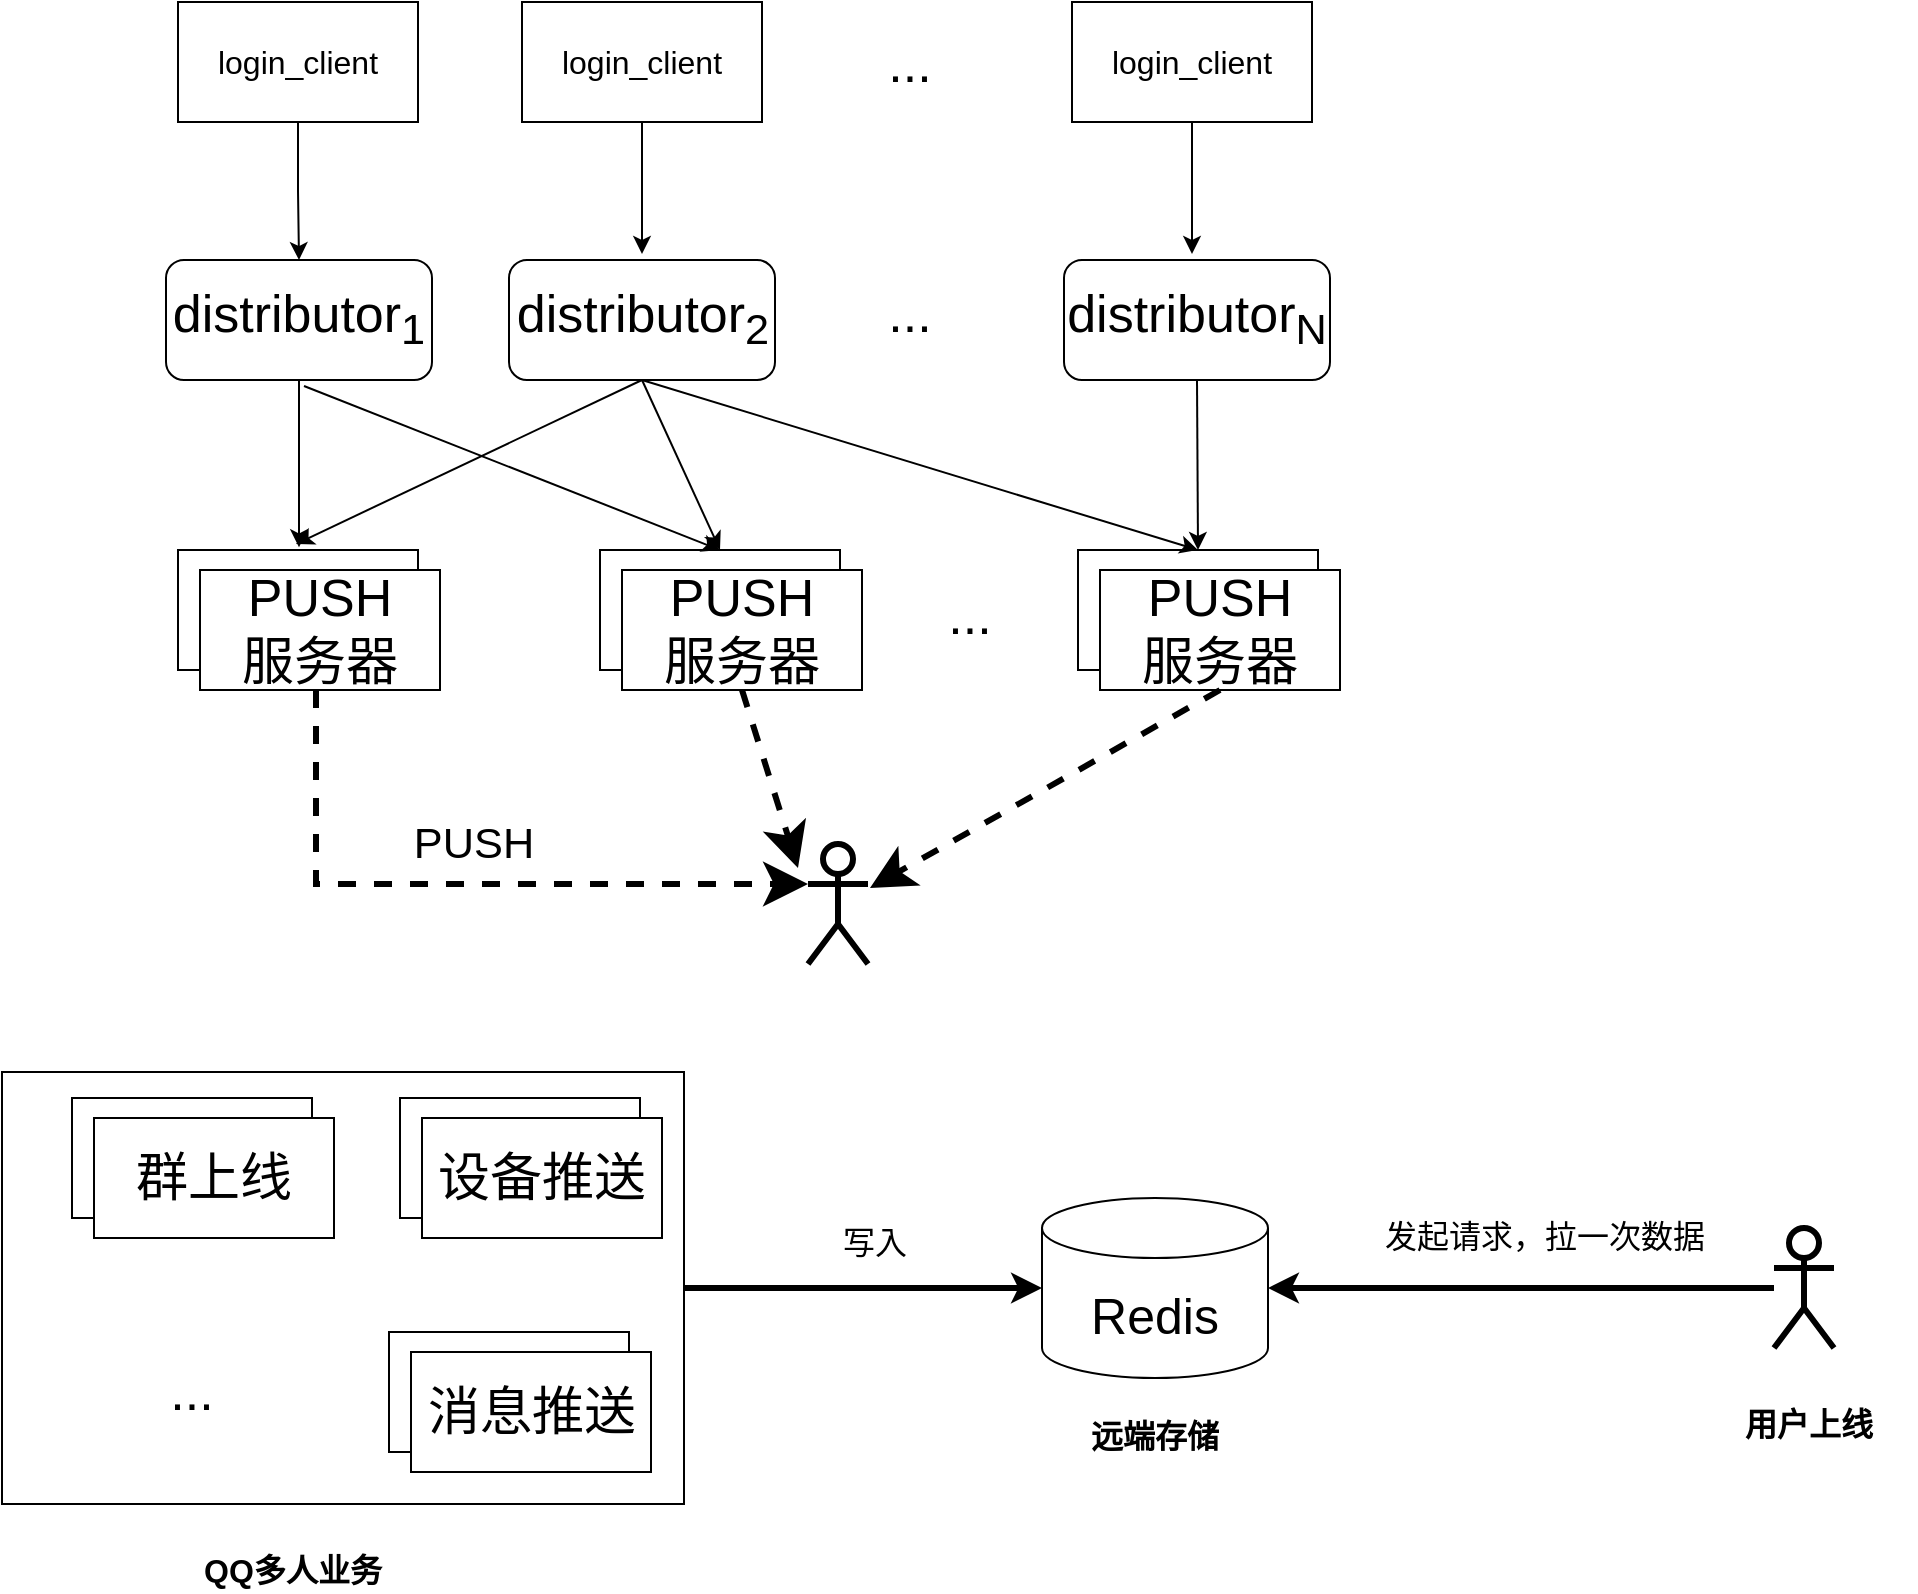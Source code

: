 <mxfile version="20.0.4" type="github">
  <diagram id="Xyqh0LnNfVNg9xyZQuoB" name="Page-1">
    <mxGraphModel dx="1209" dy="679" grid="0" gridSize="10" guides="1" tooltips="1" connect="1" arrows="1" fold="1" page="0" pageScale="1" pageWidth="827" pageHeight="1169" math="0" shadow="0">
      <root>
        <mxCell id="0" />
        <mxCell id="1" parent="0" />
        <mxCell id="ICslLXp2E4mLTfAUqiu3-18" style="edgeStyle=orthogonalEdgeStyle;rounded=0;orthogonalLoop=1;jettySize=auto;html=1;entryX=0.5;entryY=0;entryDx=0;entryDy=0;fontSize=26;" parent="1" source="ICslLXp2E4mLTfAUqiu3-1" target="ICslLXp2E4mLTfAUqiu3-14" edge="1">
          <mxGeometry relative="1" as="geometry" />
        </mxCell>
        <mxCell id="ICslLXp2E4mLTfAUqiu3-1" value="&lt;p style=&quot;line-height: 1.2;&quot;&gt;&lt;font style=&quot;font-size: 16px;&quot;&gt;login_client&lt;/font&gt;&lt;/p&gt;" style="rounded=0;whiteSpace=wrap;html=1;" parent="1" vertex="1">
          <mxGeometry x="125" y="250" width="120" height="60" as="geometry" />
        </mxCell>
        <mxCell id="ICslLXp2E4mLTfAUqiu3-19" style="edgeStyle=orthogonalEdgeStyle;rounded=0;orthogonalLoop=1;jettySize=auto;html=1;fontSize=26;" parent="1" source="ICslLXp2E4mLTfAUqiu3-4" edge="1">
          <mxGeometry relative="1" as="geometry">
            <mxPoint x="357" y="376" as="targetPoint" />
          </mxGeometry>
        </mxCell>
        <mxCell id="ICslLXp2E4mLTfAUqiu3-4" value="&lt;p style=&quot;line-height: 1.2;&quot;&gt;&lt;font style=&quot;font-size: 16px;&quot;&gt;login_client&lt;/font&gt;&lt;/p&gt;" style="rounded=0;whiteSpace=wrap;html=1;" parent="1" vertex="1">
          <mxGeometry x="297" y="250" width="120" height="60" as="geometry" />
        </mxCell>
        <mxCell id="ICslLXp2E4mLTfAUqiu3-20" style="edgeStyle=orthogonalEdgeStyle;rounded=0;orthogonalLoop=1;jettySize=auto;html=1;fontSize=26;" parent="1" source="ICslLXp2E4mLTfAUqiu3-5" edge="1">
          <mxGeometry relative="1" as="geometry">
            <mxPoint x="632" y="376" as="targetPoint" />
          </mxGeometry>
        </mxCell>
        <mxCell id="ICslLXp2E4mLTfAUqiu3-5" value="&lt;p style=&quot;line-height: 1.2;&quot;&gt;&lt;font style=&quot;font-size: 16px;&quot;&gt;login_client&lt;/font&gt;&lt;/p&gt;" style="rounded=0;whiteSpace=wrap;html=1;" parent="1" vertex="1">
          <mxGeometry x="572" y="250" width="120" height="60" as="geometry" />
        </mxCell>
        <mxCell id="ICslLXp2E4mLTfAUqiu3-6" value="&lt;font style=&quot;line-height: 2; font-size: 26px;&quot;&gt;...&lt;/font&gt;" style="rounded=0;whiteSpace=wrap;html=1;fontSize=16;strokeColor=#FFFFFF;" parent="1" vertex="1">
          <mxGeometry x="431" y="250" width="120" height="60" as="geometry" />
        </mxCell>
        <mxCell id="ICslLXp2E4mLTfAUqiu3-12" value="" style="shape=umlActor;verticalLabelPosition=bottom;verticalAlign=top;html=1;outlineConnect=0;fontSize=26;strokeColor=#000000;strokeWidth=3;" parent="1" vertex="1">
          <mxGeometry x="440" y="671" width="30" height="60" as="geometry" />
        </mxCell>
        <mxCell id="ICslLXp2E4mLTfAUqiu3-30" style="edgeStyle=orthogonalEdgeStyle;rounded=0;orthogonalLoop=1;jettySize=auto;html=1;fontSize=26;" parent="1" source="ICslLXp2E4mLTfAUqiu3-14" edge="1">
          <mxGeometry relative="1" as="geometry">
            <mxPoint x="185.5" y="522.667" as="targetPoint" />
          </mxGeometry>
        </mxCell>
        <mxCell id="ICslLXp2E4mLTfAUqiu3-14" value="distributor&lt;sub&gt;1&lt;/sub&gt;" style="rounded=1;whiteSpace=wrap;html=1;fontSize=26;strokeColor=#000000;strokeWidth=1;" parent="1" vertex="1">
          <mxGeometry x="119" y="379" width="133" height="60" as="geometry" />
        </mxCell>
        <mxCell id="ICslLXp2E4mLTfAUqiu3-17" value="..." style="text;html=1;strokeColor=none;fillColor=none;align=center;verticalAlign=middle;whiteSpace=wrap;rounded=0;fontSize=26;" parent="1" vertex="1">
          <mxGeometry x="461" y="391" width="60" height="30" as="geometry" />
        </mxCell>
        <mxCell id="ICslLXp2E4mLTfAUqiu3-22" value="distributor&lt;sub&gt;2&lt;/sub&gt;" style="rounded=1;whiteSpace=wrap;html=1;fontSize=26;strokeColor=#000000;strokeWidth=1;" parent="1" vertex="1">
          <mxGeometry x="290.5" y="379" width="133" height="60" as="geometry" />
        </mxCell>
        <mxCell id="ICslLXp2E4mLTfAUqiu3-23" value="distributor&lt;sub&gt;N&lt;/sub&gt;" style="rounded=1;whiteSpace=wrap;html=1;fontSize=26;strokeColor=#000000;strokeWidth=1;" parent="1" vertex="1">
          <mxGeometry x="568" y="379" width="133" height="60" as="geometry" />
        </mxCell>
        <mxCell id="ICslLXp2E4mLTfAUqiu3-24" value="" style="rounded=0;whiteSpace=wrap;html=1;fontSize=26;strokeColor=#000000;strokeWidth=1;" parent="1" vertex="1">
          <mxGeometry x="125" y="524" width="120" height="60" as="geometry" />
        </mxCell>
        <mxCell id="ICslLXp2E4mLTfAUqiu3-40" style="edgeStyle=orthogonalEdgeStyle;rounded=0;orthogonalLoop=1;jettySize=auto;html=1;entryX=0;entryY=0.333;entryDx=0;entryDy=0;entryPerimeter=0;fontSize=26;dashed=1;endSize=13;targetPerimeterSpacing=1;strokeWidth=3;" parent="1" source="ICslLXp2E4mLTfAUqiu3-25" target="ICslLXp2E4mLTfAUqiu3-12" edge="1">
          <mxGeometry relative="1" as="geometry">
            <Array as="points">
              <mxPoint x="194" y="691" />
            </Array>
          </mxGeometry>
        </mxCell>
        <mxCell id="ICslLXp2E4mLTfAUqiu3-25" value="PUSH&lt;br&gt;服务器" style="rounded=0;whiteSpace=wrap;html=1;fontSize=26;strokeColor=#000000;strokeWidth=1;" parent="1" vertex="1">
          <mxGeometry x="136" y="534" width="120" height="60" as="geometry" />
        </mxCell>
        <mxCell id="ICslLXp2E4mLTfAUqiu3-26" value="" style="rounded=0;whiteSpace=wrap;html=1;fontSize=26;strokeColor=#000000;strokeWidth=1;" parent="1" vertex="1">
          <mxGeometry x="336" y="524" width="120" height="60" as="geometry" />
        </mxCell>
        <mxCell id="ICslLXp2E4mLTfAUqiu3-27" value="PUSH&lt;br&gt;服务器" style="rounded=0;whiteSpace=wrap;html=1;fontSize=26;strokeColor=#000000;strokeWidth=1;" parent="1" vertex="1">
          <mxGeometry x="347" y="534" width="120" height="60" as="geometry" />
        </mxCell>
        <mxCell id="ICslLXp2E4mLTfAUqiu3-28" value="" style="rounded=0;whiteSpace=wrap;html=1;fontSize=26;strokeColor=#000000;strokeWidth=1;" parent="1" vertex="1">
          <mxGeometry x="575" y="524" width="120" height="60" as="geometry" />
        </mxCell>
        <mxCell id="ICslLXp2E4mLTfAUqiu3-29" value="PUSH&lt;br&gt;服务器" style="rounded=0;whiteSpace=wrap;html=1;fontSize=26;strokeColor=#000000;strokeWidth=1;" parent="1" vertex="1">
          <mxGeometry x="586" y="534" width="120" height="60" as="geometry" />
        </mxCell>
        <mxCell id="ICslLXp2E4mLTfAUqiu3-32" value="" style="endArrow=classic;html=1;rounded=0;fontSize=26;entryX=0.5;entryY=0;entryDx=0;entryDy=0;" parent="1" target="ICslLXp2E4mLTfAUqiu3-26" edge="1">
          <mxGeometry width="50" height="50" relative="1" as="geometry">
            <mxPoint x="188" y="442" as="sourcePoint" />
            <mxPoint x="437" y="390" as="targetPoint" />
          </mxGeometry>
        </mxCell>
        <mxCell id="ICslLXp2E4mLTfAUqiu3-34" value="" style="endArrow=classic;html=1;rounded=0;fontSize=26;exitX=0.5;exitY=1;exitDx=0;exitDy=0;" parent="1" source="ICslLXp2E4mLTfAUqiu3-22" edge="1">
          <mxGeometry width="50" height="50" relative="1" as="geometry">
            <mxPoint x="309" y="512" as="sourcePoint" />
            <mxPoint x="184" y="521" as="targetPoint" />
          </mxGeometry>
        </mxCell>
        <mxCell id="ICslLXp2E4mLTfAUqiu3-36" value="" style="endArrow=classic;html=1;rounded=0;fontSize=26;entryX=0.5;entryY=0;entryDx=0;entryDy=0;exitX=0.5;exitY=1;exitDx=0;exitDy=0;" parent="1" source="ICslLXp2E4mLTfAUqiu3-22" target="ICslLXp2E4mLTfAUqiu3-26" edge="1">
          <mxGeometry width="50" height="50" relative="1" as="geometry">
            <mxPoint x="357" y="440" as="sourcePoint" />
            <mxPoint x="468" y="456" as="targetPoint" />
          </mxGeometry>
        </mxCell>
        <mxCell id="ICslLXp2E4mLTfAUqiu3-38" value="" style="endArrow=classic;html=1;rounded=0;fontSize=26;entryX=0.5;entryY=0;entryDx=0;entryDy=0;exitX=0.5;exitY=1;exitDx=0;exitDy=0;" parent="1" source="ICslLXp2E4mLTfAUqiu3-22" target="ICslLXp2E4mLTfAUqiu3-28" edge="1">
          <mxGeometry width="50" height="50" relative="1" as="geometry">
            <mxPoint x="356" y="441" as="sourcePoint" />
            <mxPoint x="194" y="531" as="targetPoint" />
          </mxGeometry>
        </mxCell>
        <mxCell id="ICslLXp2E4mLTfAUqiu3-39" value="" style="endArrow=classic;html=1;rounded=0;fontSize=26;exitX=0.5;exitY=1;exitDx=0;exitDy=0;entryX=0.5;entryY=0;entryDx=0;entryDy=0;" parent="1" source="ICslLXp2E4mLTfAUqiu3-23" target="ICslLXp2E4mLTfAUqiu3-28" edge="1">
          <mxGeometry width="50" height="50" relative="1" as="geometry">
            <mxPoint x="340" y="441" as="sourcePoint" />
            <mxPoint x="390" y="391" as="targetPoint" />
          </mxGeometry>
        </mxCell>
        <mxCell id="ICslLXp2E4mLTfAUqiu3-42" value="&lt;span style=&quot;font-size: 21.667px;&quot;&gt;PUSH&lt;/span&gt;" style="text;html=1;strokeColor=none;fillColor=none;align=center;verticalAlign=middle;whiteSpace=wrap;rounded=0;fontSize=26;" parent="1" vertex="1">
          <mxGeometry x="243" y="654" width="60" height="30" as="geometry" />
        </mxCell>
        <mxCell id="ICslLXp2E4mLTfAUqiu3-43" value="" style="endArrow=classic;html=1;rounded=0;dashed=1;fontSize=26;endSize=13;targetPerimeterSpacing=1;strokeWidth=3;exitX=0.5;exitY=1;exitDx=0;exitDy=0;" parent="1" source="ICslLXp2E4mLTfAUqiu3-27" edge="1">
          <mxGeometry width="50" height="50" relative="1" as="geometry">
            <mxPoint x="340" y="441" as="sourcePoint" />
            <mxPoint x="435" y="683" as="targetPoint" />
          </mxGeometry>
        </mxCell>
        <mxCell id="ICslLXp2E4mLTfAUqiu3-44" value="..." style="text;html=1;strokeColor=none;fillColor=none;align=center;verticalAlign=middle;whiteSpace=wrap;rounded=0;fontSize=26;" parent="1" vertex="1">
          <mxGeometry x="491" y="542" width="60" height="30" as="geometry" />
        </mxCell>
        <mxCell id="ICslLXp2E4mLTfAUqiu3-45" value="" style="endArrow=classic;html=1;rounded=0;dashed=1;fontSize=26;endSize=13;targetPerimeterSpacing=1;strokeWidth=3;exitX=0.5;exitY=1;exitDx=0;exitDy=0;" parent="1" source="ICslLXp2E4mLTfAUqiu3-29" edge="1">
          <mxGeometry width="50" height="50" relative="1" as="geometry">
            <mxPoint x="417" y="604" as="sourcePoint" />
            <mxPoint x="471" y="693" as="targetPoint" />
          </mxGeometry>
        </mxCell>
        <mxCell id="kRMHQ0yHuywCMPE8MFZ2-1" value="" style="rounded=0;whiteSpace=wrap;html=1;fontSize=26;strokeColor=#000000;strokeWidth=1;" parent="1" vertex="1">
          <mxGeometry x="72" y="798" width="120" height="60" as="geometry" />
        </mxCell>
        <mxCell id="kRMHQ0yHuywCMPE8MFZ2-2" value="群上线" style="rounded=0;whiteSpace=wrap;html=1;fontSize=26;strokeColor=#000000;strokeWidth=1;" parent="1" vertex="1">
          <mxGeometry x="83" y="808" width="120" height="60" as="geometry" />
        </mxCell>
        <mxCell id="kRMHQ0yHuywCMPE8MFZ2-3" value="" style="rounded=0;whiteSpace=wrap;html=1;fontSize=26;strokeColor=#000000;strokeWidth=1;" parent="1" vertex="1">
          <mxGeometry x="236" y="798" width="120" height="60" as="geometry" />
        </mxCell>
        <mxCell id="kRMHQ0yHuywCMPE8MFZ2-4" value="设备推送" style="rounded=0;whiteSpace=wrap;html=1;fontSize=26;strokeColor=#000000;strokeWidth=1;" parent="1" vertex="1">
          <mxGeometry x="247" y="808" width="120" height="60" as="geometry" />
        </mxCell>
        <mxCell id="kRMHQ0yHuywCMPE8MFZ2-5" value="" style="rounded=0;whiteSpace=wrap;html=1;fontSize=26;strokeColor=#000000;strokeWidth=1;" parent="1" vertex="1">
          <mxGeometry x="230.5" y="915" width="120" height="60" as="geometry" />
        </mxCell>
        <mxCell id="kRMHQ0yHuywCMPE8MFZ2-6" value="消息推送" style="rounded=0;whiteSpace=wrap;html=1;fontSize=26;strokeColor=#000000;strokeWidth=1;" parent="1" vertex="1">
          <mxGeometry x="241.5" y="925" width="120" height="60" as="geometry" />
        </mxCell>
        <mxCell id="kRMHQ0yHuywCMPE8MFZ2-7" value="..." style="text;html=1;strokeColor=none;fillColor=none;align=center;verticalAlign=middle;whiteSpace=wrap;rounded=0;fontSize=26;" parent="1" vertex="1">
          <mxGeometry x="102" y="930" width="60" height="30" as="geometry" />
        </mxCell>
        <mxCell id="kRMHQ0yHuywCMPE8MFZ2-10" style="edgeStyle=orthogonalEdgeStyle;rounded=0;orthogonalLoop=1;jettySize=auto;html=1;entryX=0;entryY=0.5;entryDx=0;entryDy=0;entryPerimeter=0;fontSize=25;strokeWidth=3;" parent="1" source="kRMHQ0yHuywCMPE8MFZ2-8" target="kRMHQ0yHuywCMPE8MFZ2-9" edge="1">
          <mxGeometry relative="1" as="geometry" />
        </mxCell>
        <mxCell id="kRMHQ0yHuywCMPE8MFZ2-8" value="" style="rounded=0;whiteSpace=wrap;html=1;fillColor=none;" parent="1" vertex="1">
          <mxGeometry x="37" y="785" width="341" height="216" as="geometry" />
        </mxCell>
        <mxCell id="kRMHQ0yHuywCMPE8MFZ2-9" value="&lt;font style=&quot;font-size: 25px;&quot;&gt;Redis&lt;/font&gt;" style="shape=cylinder3;whiteSpace=wrap;html=1;boundedLbl=1;backgroundOutline=1;size=15;fillColor=none;" parent="1" vertex="1">
          <mxGeometry x="557" y="848" width="113" height="90" as="geometry" />
        </mxCell>
        <mxCell id="kRMHQ0yHuywCMPE8MFZ2-12" style="edgeStyle=orthogonalEdgeStyle;rounded=0;orthogonalLoop=1;jettySize=auto;html=1;entryX=1;entryY=0.5;entryDx=0;entryDy=0;entryPerimeter=0;fontSize=25;strokeWidth=3;" parent="1" source="kRMHQ0yHuywCMPE8MFZ2-11" target="kRMHQ0yHuywCMPE8MFZ2-9" edge="1">
          <mxGeometry relative="1" as="geometry" />
        </mxCell>
        <mxCell id="kRMHQ0yHuywCMPE8MFZ2-11" value="" style="shape=umlActor;verticalLabelPosition=bottom;verticalAlign=top;html=1;outlineConnect=0;fontSize=26;strokeColor=#000000;strokeWidth=3;" parent="1" vertex="1">
          <mxGeometry x="923" y="863" width="30" height="60" as="geometry" />
        </mxCell>
        <mxCell id="kRMHQ0yHuywCMPE8MFZ2-13" value="&lt;span style=&quot;font-size: medium;&quot;&gt;&lt;b style=&quot;line-height: 1;&quot;&gt;QQ多人业务&lt;/b&gt;&lt;/span&gt;" style="text;html=1;strokeColor=none;fillColor=none;align=center;verticalAlign=middle;whiteSpace=wrap;rounded=0;fontSize=25;" parent="1" vertex="1">
          <mxGeometry x="129" y="1015" width="107" height="30" as="geometry" />
        </mxCell>
        <mxCell id="kRMHQ0yHuywCMPE8MFZ2-14" value="&lt;span style=&quot;font-size: medium;&quot;&gt;&lt;b style=&quot;line-height: 1;&quot;&gt;远端存储&lt;/b&gt;&lt;/span&gt;" style="text;html=1;strokeColor=none;fillColor=none;align=center;verticalAlign=middle;whiteSpace=wrap;rounded=0;fontSize=25;" parent="1" vertex="1">
          <mxGeometry x="560" y="948" width="107" height="30" as="geometry" />
        </mxCell>
        <mxCell id="kRMHQ0yHuywCMPE8MFZ2-15" value="&lt;span style=&quot;font-size: medium;&quot;&gt;&lt;b style=&quot;line-height: 1;&quot;&gt;用户上线&lt;/b&gt;&lt;/span&gt;" style="text;html=1;strokeColor=none;fillColor=none;align=center;verticalAlign=middle;whiteSpace=wrap;rounded=0;fontSize=25;" parent="1" vertex="1">
          <mxGeometry x="887" y="942" width="107" height="30" as="geometry" />
        </mxCell>
        <mxCell id="kRMHQ0yHuywCMPE8MFZ2-16" value="&lt;span style=&quot;font-size: medium;&quot;&gt;&lt;span style=&quot;line-height: 1;&quot;&gt;写入&lt;/span&gt;&lt;/span&gt;" style="text;html=1;strokeColor=none;fillColor=none;align=center;verticalAlign=middle;whiteSpace=wrap;rounded=0;fontSize=25;fontStyle=0" parent="1" vertex="1">
          <mxGeometry x="420" y="851" width="107" height="30" as="geometry" />
        </mxCell>
        <mxCell id="kRMHQ0yHuywCMPE8MFZ2-17" value="&lt;span style=&quot;font-size: medium; text-align: start;&quot;&gt;发起请求，拉一次数据&lt;/span&gt;" style="text;html=1;strokeColor=none;fillColor=none;align=center;verticalAlign=middle;whiteSpace=wrap;rounded=0;fontSize=25;" parent="1" vertex="1">
          <mxGeometry x="723" y="848" width="171" height="30" as="geometry" />
        </mxCell>
      </root>
    </mxGraphModel>
  </diagram>
</mxfile>
